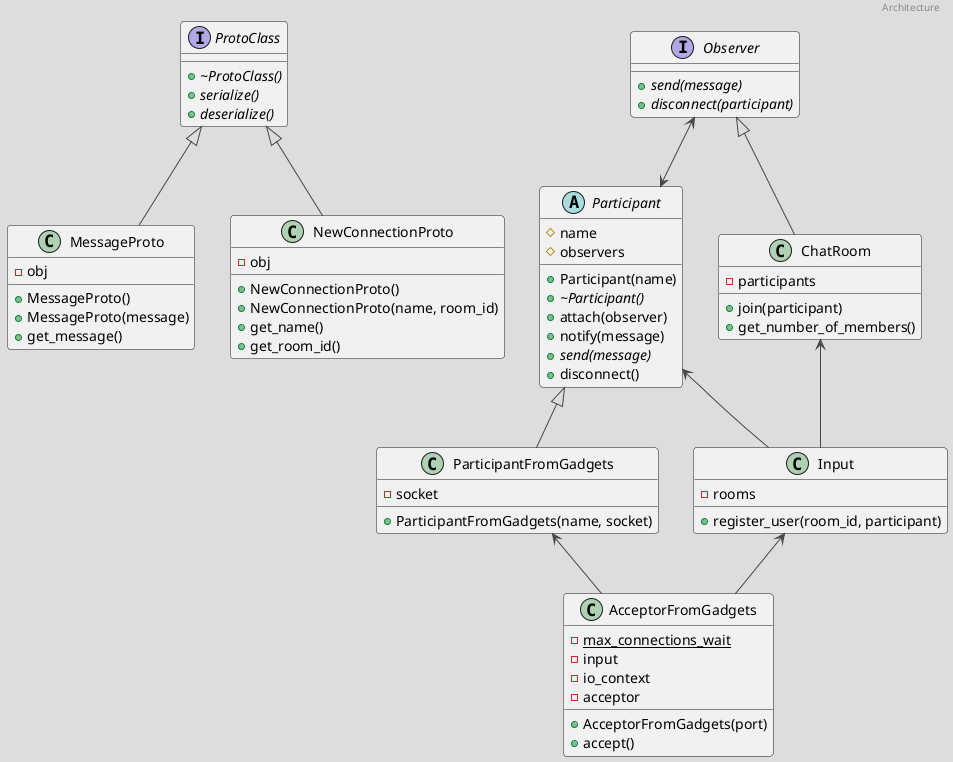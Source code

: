 @startuml class_diagram

header Architecture

!theme toy

ProtoClass <|-- MessageProto
ProtoClass <|-- NewConnectionProto

Observer <--> Participant

Participant <|-- ParticipantFromGadgets

Observer <|-- ChatRoom

ChatRoom <-- Input
Participant <-- Input
Input <-- AcceptorFromGadgets 
ParticipantFromGadgets <-- AcceptorFromGadgets

interface ProtoClass {
    + {abstract} ~ProtoClass()
    + {abstract} serialize()
    + {abstract} deserialize()
}

class MessageProto {
    + MessageProto()
    + MessageProto(message)
    + get_message()

    - obj
}

class NewConnectionProto {
    + NewConnectionProto()
    + NewConnectionProto(name, room_id)
    + get_name()
    + get_room_id()

    - obj
}

abstract Participant {
    + Participant(name)
    + {abstract} ~Participant()
    + attach(observer)
    + notify(message)
    + {abstract} send(message)
    + disconnect()

    # name
    # observers
}

class AcceptorFromGadgets {
    + AcceptorFromGadgets(port)
    + accept()

    - {static} max_connections_wait
    - input
    - io_context
    - acceptor
}

class ParticipantFromGadgets {
    + ParticipantFromGadgets(name, socket)

    - socket
}

interface Observer {
    + {abstract} send(message)
    + {abstract} disconnect(participant)
}

class ChatRoom {
    + join(participant)
    + get_number_of_members()

    - participants
}

class Input {
    + register_user(room_id, participant)

    - rooms
}

@enduml
